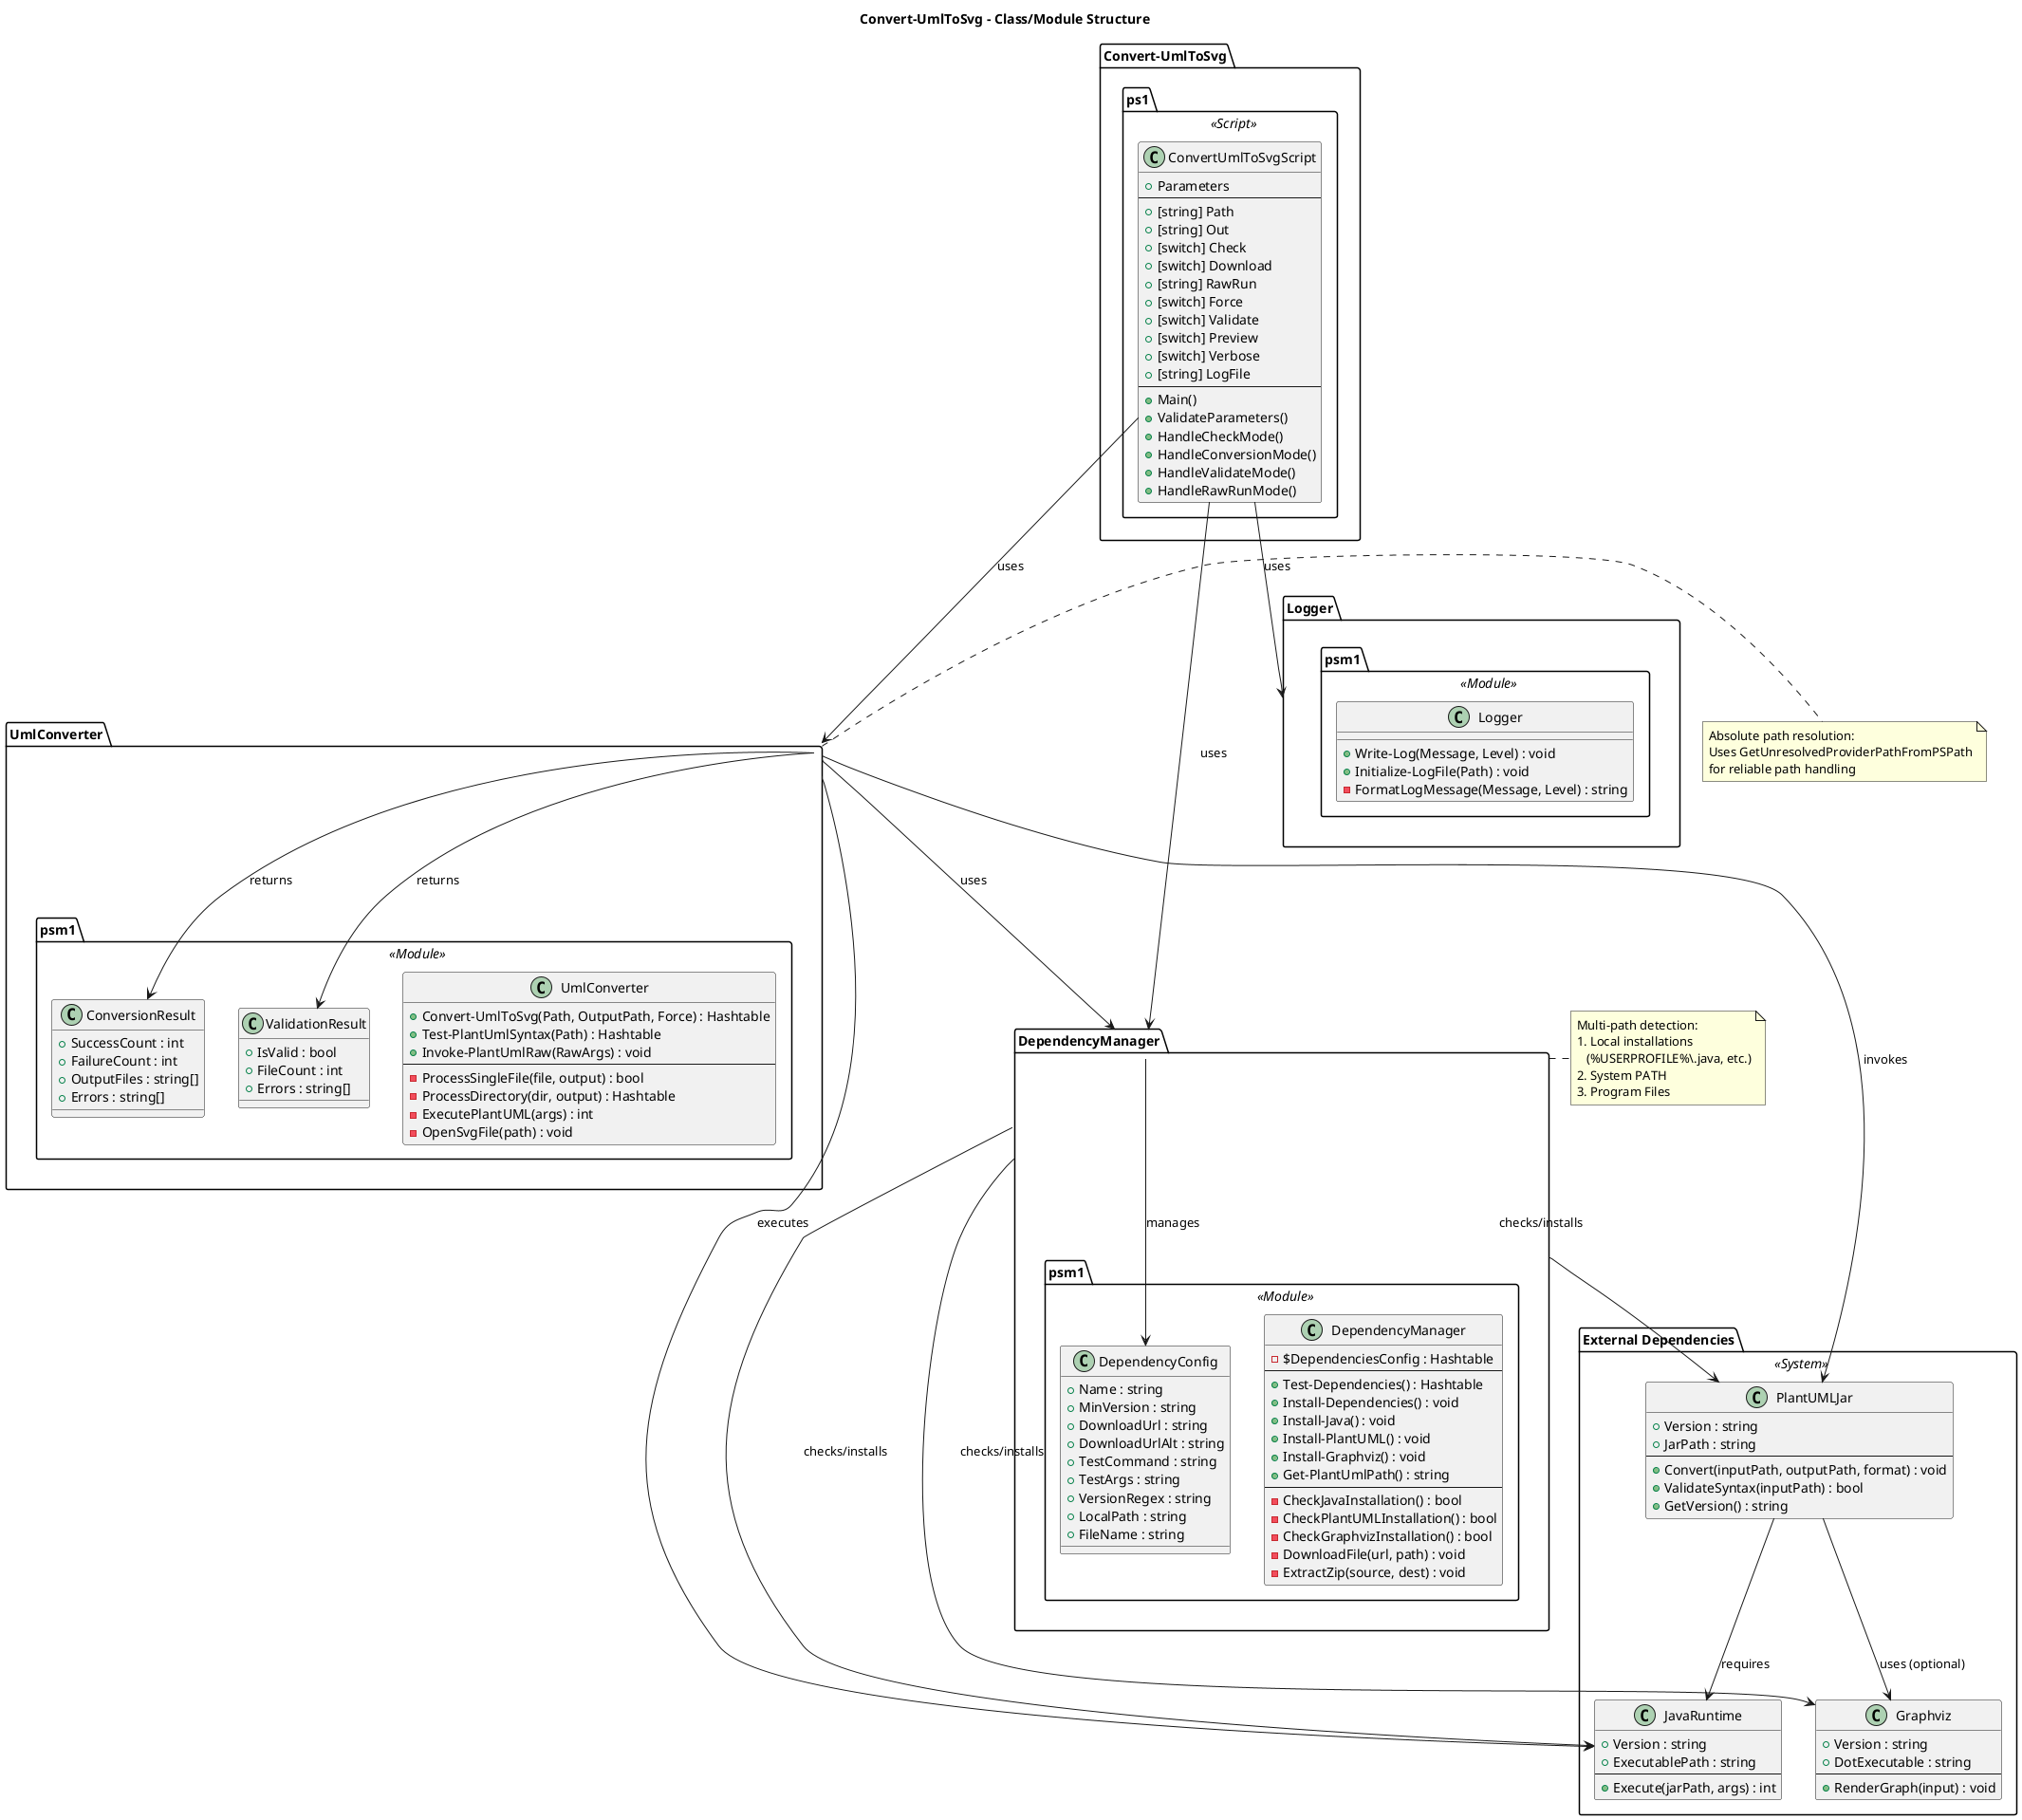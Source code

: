 @startuml class-diagram
title Convert-UmlToSvg - Class/Module Structure

package "Convert-UmlToSvg.ps1" <<Script>> {
    class ConvertUmlToSvgScript {
        + Parameters
        --
        + [string] Path
        + [string] Out
        + [switch] Check
        + [switch] Download
        + [string] RawRun
        + [switch] Force
        + [switch] Validate
        + [switch] Preview
        + [switch] Verbose
        + [string] LogFile
        --
        + Main()
        + ValidateParameters()
        + HandleCheckMode()
        + HandleConversionMode()
        + HandleValidateMode()
        + HandleRawRunMode()
    }
}

package "DependencyManager.psm1" <<Module>> {
    class DependencyManager {
        - $DependenciesConfig : Hashtable
        --
        + Test-Dependencies() : Hashtable
        + Install-Dependencies() : void
        + Install-Java() : void
        + Install-PlantUML() : void
        + Install-Graphviz() : void
        + Get-PlantUmlPath() : string
        --
        - CheckJavaInstallation() : bool
        - CheckPlantUMLInstallation() : bool
        - CheckGraphvizInstallation() : bool
        - DownloadFile(url, path) : void
        - ExtractZip(source, dest) : void
    }
    
    class DependencyConfig {
        + Name : string
        + MinVersion : string
        + DownloadUrl : string
        + DownloadUrlAlt : string
        + TestCommand : string
        + TestArgs : string
        + VersionRegex : string
        + LocalPath : string
        + FileName : string
    }
}

package "UmlConverter.psm1" <<Module>> {
    class UmlConverter {
        + Convert-UmlToSvg(Path, OutputPath, Force) : Hashtable
        + Test-PlantUmlSyntax(Path) : Hashtable
        + Invoke-PlantUmlRaw(RawArgs) : void
        --
        - ProcessSingleFile(file, output) : bool
        - ProcessDirectory(dir, output) : Hashtable
        - ExecutePlantUML(args) : int
        - OpenSvgFile(path) : void
    }
    
    class ConversionResult {
        + SuccessCount : int
        + FailureCount : int
        + OutputFiles : string[]
        + Errors : string[]
    }
    
    class ValidationResult {
        + IsValid : bool
        + FileCount : int
        + Errors : string[]
    }
}

package "Logger.psm1" <<Module>> {
    class Logger {
        + Write-Log(Message, Level) : void
        + Initialize-LogFile(Path) : void
        - FormatLogMessage(Message, Level) : string
    }
}

package "External Dependencies" <<System>> {
    class JavaRuntime {
        + Version : string
        + ExecutablePath : string
        --
        + Execute(jarPath, args) : int
    }
    
    class PlantUMLJar {
        + Version : string
        + JarPath : string
        --
        + Convert(inputPath, outputPath, format) : void
        + ValidateSyntax(inputPath) : bool
        + GetVersion() : string
    }
    
    class Graphviz {
        + Version : string
        + DotExecutable : string
        --
        + RenderGraph(input) : void
    }
}

' Relationships
ConvertUmlToSvgScript --> DependencyManager : uses
ConvertUmlToSvgScript --> UmlConverter : uses
ConvertUmlToSvgScript --> Logger : uses

DependencyManager --> DependencyConfig : manages
DependencyManager --> JavaRuntime : checks/installs
DependencyManager --> PlantUMLJar : checks/installs
DependencyManager --> Graphviz : checks/installs

UmlConverter --> ConversionResult : returns
UmlConverter --> ValidationResult : returns
UmlConverter --> DependencyManager : uses
UmlConverter --> JavaRuntime : executes
UmlConverter --> PlantUMLJar : invokes

PlantUMLJar --> JavaRuntime : requires
PlantUMLJar --> Graphviz : uses (optional)

note right of DependencyManager
    Multi-path detection:
    1. Local installations
       (%USERPROFILE%\.java, etc.)
    2. System PATH
    3. Program Files
end note

note right of UmlConverter
    Absolute path resolution:
    Uses GetUnresolvedProviderPathFromPSPath
    for reliable path handling
end note

@enduml
